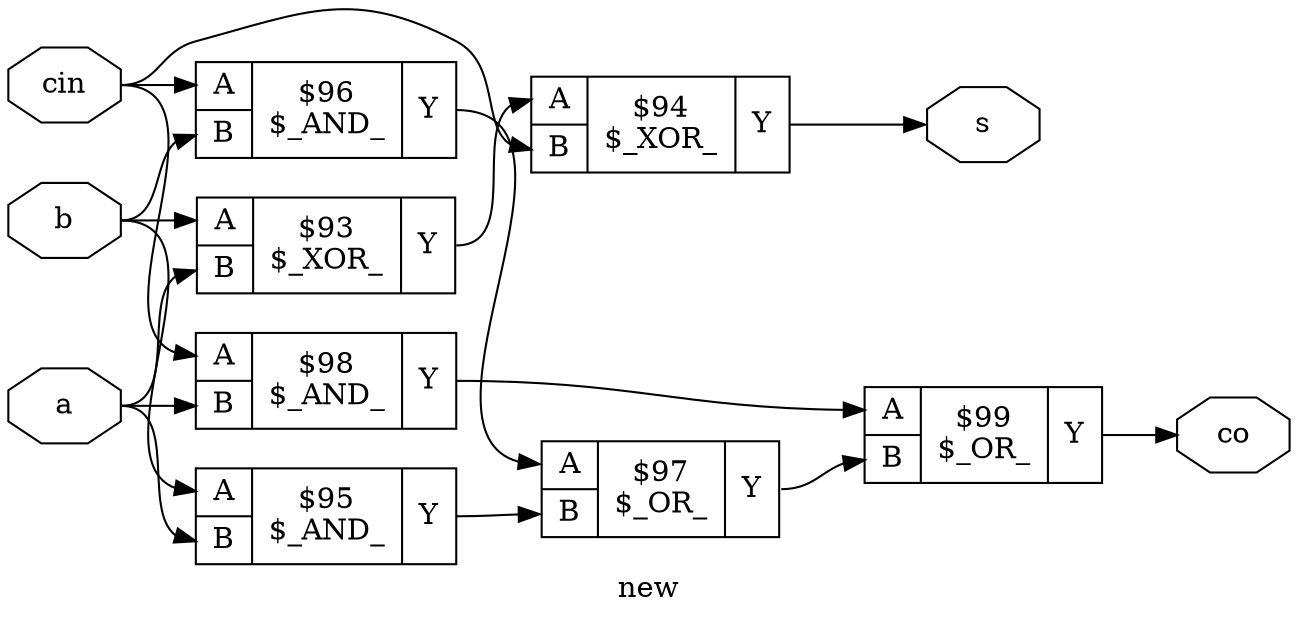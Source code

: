 digraph "new" {
label="new";
rankdir="LR";
remincross=true;
n6 [ shape=octagon, label="a", color="black", fontcolor="black" ];
n7 [ shape=octagon, label="b", color="black", fontcolor="black" ];
n8 [ shape=octagon, label="cin", color="black", fontcolor="black" ];
n9 [ shape=octagon, label="co", color="black", fontcolor="black" ];
n10 [ shape=octagon, label="s", color="black", fontcolor="black" ];
c14 [ shape=record, label="{{<p11> A|<p12> B}|$93\n$_XOR_|{<p13> Y}}",  ];
c15 [ shape=record, label="{{<p11> A|<p12> B}|$94\n$_XOR_|{<p13> Y}}",  ];
c16 [ shape=record, label="{{<p11> A|<p12> B}|$95\n$_AND_|{<p13> Y}}",  ];
c17 [ shape=record, label="{{<p11> A|<p12> B}|$96\n$_AND_|{<p13> Y}}",  ];
c18 [ shape=record, label="{{<p11> A|<p12> B}|$97\n$_OR_|{<p13> Y}}",  ];
c19 [ shape=record, label="{{<p11> A|<p12> B}|$98\n$_AND_|{<p13> Y}}",  ];
c20 [ shape=record, label="{{<p11> A|<p12> B}|$99\n$_OR_|{<p13> Y}}",  ];
c18:p13:e -> c20:p12:w [color="black", fontcolor="black", label=""];
c15:p13:e -> n10:w [color="black", fontcolor="black", label=""];
c19:p13:e -> c20:p11:w [color="black", fontcolor="black", label=""];
c14:p13:e -> c15:p11:w [color="black", fontcolor="black", label=""];
c16:p13:e -> c18:p12:w [color="black", fontcolor="black", label=""];
c17:p13:e -> c18:p11:w [color="black", fontcolor="black", label=""];
n6:e -> c14:p12:w [color="black", fontcolor="black", label=""];
n6:e -> c16:p12:w [color="black", fontcolor="black", label=""];
n6:e -> c19:p12:w [color="black", fontcolor="black", label=""];
n7:e -> c14:p11:w [color="black", fontcolor="black", label=""];
n7:e -> c16:p11:w [color="black", fontcolor="black", label=""];
n7:e -> c17:p12:w [color="black", fontcolor="black", label=""];
n8:e -> c15:p12:w [color="black", fontcolor="black", label=""];
n8:e -> c17:p11:w [color="black", fontcolor="black", label=""];
n8:e -> c19:p11:w [color="black", fontcolor="black", label=""];
c20:p13:e -> n9:w [color="black", fontcolor="black", label=""];
}
